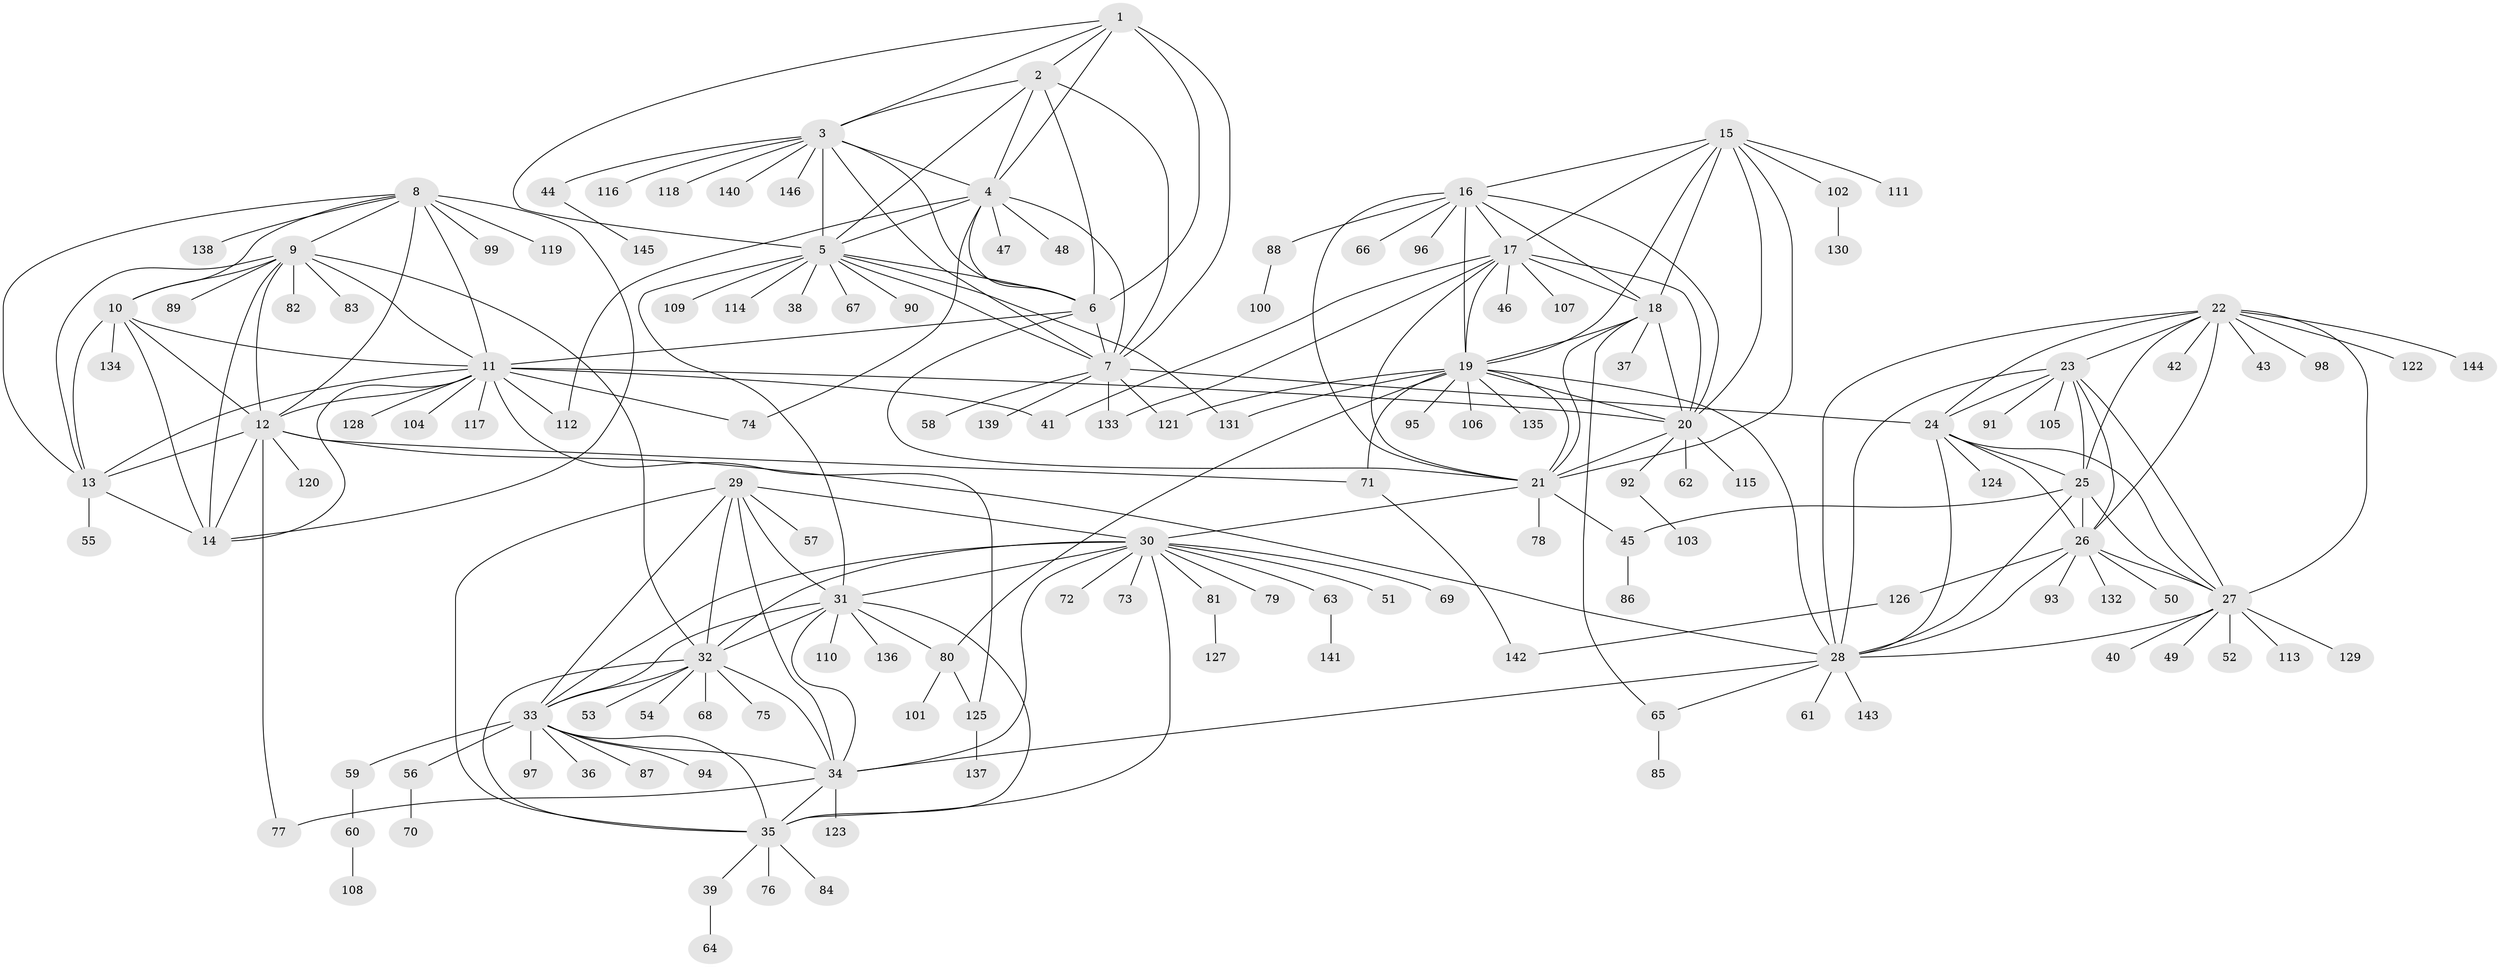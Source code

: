 // Generated by graph-tools (version 1.1) at 2025/26/03/09/25 03:26:47]
// undirected, 146 vertices, 239 edges
graph export_dot {
graph [start="1"]
  node [color=gray90,style=filled];
  1;
  2;
  3;
  4;
  5;
  6;
  7;
  8;
  9;
  10;
  11;
  12;
  13;
  14;
  15;
  16;
  17;
  18;
  19;
  20;
  21;
  22;
  23;
  24;
  25;
  26;
  27;
  28;
  29;
  30;
  31;
  32;
  33;
  34;
  35;
  36;
  37;
  38;
  39;
  40;
  41;
  42;
  43;
  44;
  45;
  46;
  47;
  48;
  49;
  50;
  51;
  52;
  53;
  54;
  55;
  56;
  57;
  58;
  59;
  60;
  61;
  62;
  63;
  64;
  65;
  66;
  67;
  68;
  69;
  70;
  71;
  72;
  73;
  74;
  75;
  76;
  77;
  78;
  79;
  80;
  81;
  82;
  83;
  84;
  85;
  86;
  87;
  88;
  89;
  90;
  91;
  92;
  93;
  94;
  95;
  96;
  97;
  98;
  99;
  100;
  101;
  102;
  103;
  104;
  105;
  106;
  107;
  108;
  109;
  110;
  111;
  112;
  113;
  114;
  115;
  116;
  117;
  118;
  119;
  120;
  121;
  122;
  123;
  124;
  125;
  126;
  127;
  128;
  129;
  130;
  131;
  132;
  133;
  134;
  135;
  136;
  137;
  138;
  139;
  140;
  141;
  142;
  143;
  144;
  145;
  146;
  1 -- 2;
  1 -- 3;
  1 -- 4;
  1 -- 5;
  1 -- 6;
  1 -- 7;
  2 -- 3;
  2 -- 4;
  2 -- 5;
  2 -- 6;
  2 -- 7;
  3 -- 4;
  3 -- 5;
  3 -- 6;
  3 -- 7;
  3 -- 44;
  3 -- 116;
  3 -- 118;
  3 -- 140;
  3 -- 146;
  4 -- 5;
  4 -- 6;
  4 -- 7;
  4 -- 47;
  4 -- 48;
  4 -- 74;
  4 -- 112;
  5 -- 6;
  5 -- 7;
  5 -- 31;
  5 -- 38;
  5 -- 67;
  5 -- 90;
  5 -- 109;
  5 -- 114;
  5 -- 131;
  6 -- 7;
  6 -- 11;
  6 -- 21;
  7 -- 24;
  7 -- 58;
  7 -- 121;
  7 -- 133;
  7 -- 139;
  8 -- 9;
  8 -- 10;
  8 -- 11;
  8 -- 12;
  8 -- 13;
  8 -- 14;
  8 -- 99;
  8 -- 119;
  8 -- 138;
  9 -- 10;
  9 -- 11;
  9 -- 12;
  9 -- 13;
  9 -- 14;
  9 -- 32;
  9 -- 82;
  9 -- 83;
  9 -- 89;
  10 -- 11;
  10 -- 12;
  10 -- 13;
  10 -- 14;
  10 -- 134;
  11 -- 12;
  11 -- 13;
  11 -- 14;
  11 -- 20;
  11 -- 41;
  11 -- 74;
  11 -- 104;
  11 -- 112;
  11 -- 117;
  11 -- 125;
  11 -- 128;
  12 -- 13;
  12 -- 14;
  12 -- 28;
  12 -- 71;
  12 -- 77;
  12 -- 120;
  13 -- 14;
  13 -- 55;
  15 -- 16;
  15 -- 17;
  15 -- 18;
  15 -- 19;
  15 -- 20;
  15 -- 21;
  15 -- 102;
  15 -- 111;
  16 -- 17;
  16 -- 18;
  16 -- 19;
  16 -- 20;
  16 -- 21;
  16 -- 66;
  16 -- 88;
  16 -- 96;
  17 -- 18;
  17 -- 19;
  17 -- 20;
  17 -- 21;
  17 -- 41;
  17 -- 46;
  17 -- 107;
  17 -- 133;
  18 -- 19;
  18 -- 20;
  18 -- 21;
  18 -- 37;
  18 -- 65;
  19 -- 20;
  19 -- 21;
  19 -- 28;
  19 -- 71;
  19 -- 80;
  19 -- 95;
  19 -- 106;
  19 -- 121;
  19 -- 131;
  19 -- 135;
  20 -- 21;
  20 -- 62;
  20 -- 92;
  20 -- 115;
  21 -- 30;
  21 -- 45;
  21 -- 78;
  22 -- 23;
  22 -- 24;
  22 -- 25;
  22 -- 26;
  22 -- 27;
  22 -- 28;
  22 -- 42;
  22 -- 43;
  22 -- 98;
  22 -- 122;
  22 -- 144;
  23 -- 24;
  23 -- 25;
  23 -- 26;
  23 -- 27;
  23 -- 28;
  23 -- 91;
  23 -- 105;
  24 -- 25;
  24 -- 26;
  24 -- 27;
  24 -- 28;
  24 -- 124;
  25 -- 26;
  25 -- 27;
  25 -- 28;
  25 -- 45;
  26 -- 27;
  26 -- 28;
  26 -- 50;
  26 -- 93;
  26 -- 126;
  26 -- 132;
  27 -- 28;
  27 -- 40;
  27 -- 49;
  27 -- 52;
  27 -- 113;
  27 -- 129;
  28 -- 34;
  28 -- 61;
  28 -- 65;
  28 -- 143;
  29 -- 30;
  29 -- 31;
  29 -- 32;
  29 -- 33;
  29 -- 34;
  29 -- 35;
  29 -- 57;
  30 -- 31;
  30 -- 32;
  30 -- 33;
  30 -- 34;
  30 -- 35;
  30 -- 51;
  30 -- 63;
  30 -- 69;
  30 -- 72;
  30 -- 73;
  30 -- 79;
  30 -- 81;
  31 -- 32;
  31 -- 33;
  31 -- 34;
  31 -- 35;
  31 -- 80;
  31 -- 110;
  31 -- 136;
  32 -- 33;
  32 -- 34;
  32 -- 35;
  32 -- 53;
  32 -- 54;
  32 -- 68;
  32 -- 75;
  33 -- 34;
  33 -- 35;
  33 -- 36;
  33 -- 56;
  33 -- 59;
  33 -- 87;
  33 -- 94;
  33 -- 97;
  34 -- 35;
  34 -- 77;
  34 -- 123;
  35 -- 39;
  35 -- 76;
  35 -- 84;
  39 -- 64;
  44 -- 145;
  45 -- 86;
  56 -- 70;
  59 -- 60;
  60 -- 108;
  63 -- 141;
  65 -- 85;
  71 -- 142;
  80 -- 101;
  80 -- 125;
  81 -- 127;
  88 -- 100;
  92 -- 103;
  102 -- 130;
  125 -- 137;
  126 -- 142;
}
